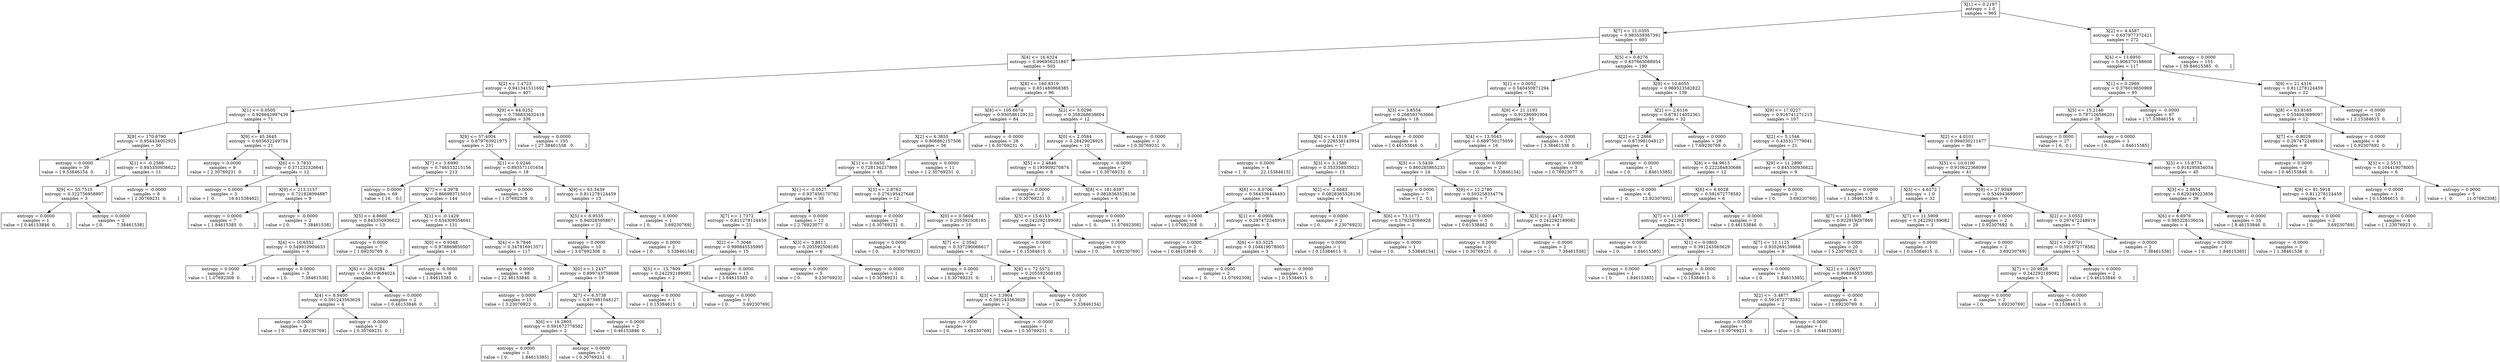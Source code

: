 digraph Tree {
0 [label="X[1] <= 0.2197\nentropy = 1.0\nsamples = 965", shape="box"] ;
1 [label="X[7] <= 11.0355\nentropy = 0.983558567391\nsamples = 693", shape="box"] ;
0 -> 1 ;
2 [label="X[4] <= 16.6324\nentropy = 0.996956251847\nsamples = 503", shape="box"] ;
1 -> 2 ;
3 [label="X[2] <= 1.4723\nentropy = 0.941341511692\nsamples = 407", shape="box"] ;
2 -> 3 ;
4 [label="X[1] <= 0.0505\nentropy = 0.928642997439\nsamples = 71", shape="box"] ;
3 -> 4 ;
5 [label="X[8] <= 170.6790\nentropy = 0.954434002925\nsamples = 50", shape="box"] ;
4 -> 5 ;
6 [label="entropy = 0.0000\nsamples = 39\nvalue = [ 9.53846154  0.        ]", shape="box"] ;
5 -> 6 ;
7 [label="X[1] <= -0.2588\nentropy = 0.845350936622\nsamples = 11", shape="box"] ;
5 -> 7 ;
8 [label="X[9] <= 55.7515\nentropy = 0.322756958897\nsamples = 3", shape="box"] ;
7 -> 8 ;
9 [label="entropy = 0.0000\nsamples = 1\nvalue = [ 0.46153846  0.        ]", shape="box"] ;
8 -> 9 ;
10 [label="entropy = 0.0000\nsamples = 2\nvalue = [ 0.          7.38461538]", shape="box"] ;
8 -> 10 ;
11 [label="entropy = -0.0000\nsamples = 8\nvalue = [ 2.30769231  0.        ]", shape="box"] ;
7 -> 11 ;
12 [label="X[9] <= 45.3645\nentropy = 0.603652249754\nsamples = 21", shape="box"] ;
4 -> 12 ;
13 [label="entropy = 0.0000\nsamples = 9\nvalue = [ 2.30769231  0.        ]", shape="box"] ;
12 -> 13 ;
14 [label="X[6] <= 3.7833\nentropy = 0.371232326641\nsamples = 12", shape="box"] ;
12 -> 14 ;
15 [label="entropy = 0.0000\nsamples = 3\nvalue = [  0.          16.61538462]", shape="box"] ;
14 -> 15 ;
16 [label="X[9] <= 213.1157\nentropy = 0.721928094887\nsamples = 9", shape="box"] ;
14 -> 16 ;
17 [label="entropy = 0.0000\nsamples = 7\nvalue = [ 1.84615385  0.        ]", shape="box"] ;
16 -> 17 ;
18 [label="entropy = -0.0000\nsamples = 2\nvalue = [ 0.          7.38461538]", shape="box"] ;
16 -> 18 ;
19 [label="X[9] <= 64.0252\nentropy = 0.756833632418\nsamples = 336", shape="box"] ;
3 -> 19 ;
20 [label="X[9] <= 57.4004\nentropy = 0.879763921975\nsamples = 231", shape="box"] ;
19 -> 20 ;
21 [label="X[7] <= 3.6990\nentropy = 0.746533215156\nsamples = 213", shape="box"] ;
20 -> 21 ;
22 [label="entropy = 0.0000\nsamples = 69\nvalue = [ 16.   0.]", shape="box"] ;
21 -> 22 ;
23 [label="X[7] <= 4.3978\nentropy = 0.866983715019\nsamples = 144", shape="box"] ;
21 -> 23 ;
24 [label="X[5] <= 4.8660\nentropy = 0.845350936622\nsamples = 13", shape="box"] ;
23 -> 24 ;
25 [label="X[4] <= 10.6552\nentropy = 0.549910904633\nsamples = 6", shape="box"] ;
24 -> 25 ;
26 [label="entropy = 0.0000\nsamples = 3\nvalue = [ 1.07692308  0.        ]", shape="box"] ;
25 -> 26 ;
27 [label="entropy = 0.0000\nsamples = 3\nvalue = [ 0.          7.38461538]", shape="box"] ;
25 -> 27 ;
28 [label="entropy = 0.0000\nsamples = 7\nvalue = [ 1.69230769  0.        ]", shape="box"] ;
24 -> 28 ;
29 [label="X[1] <= -0.1429\nentropy = 0.634309554641\nsamples = 131", shape="box"] ;
23 -> 29 ;
30 [label="X[0] <= 0.9348\nentropy = 0.978869850507\nsamples = 14", shape="box"] ;
29 -> 30 ;
31 [label="X[6] <= 26.0284\nentropy = 0.66319684024\nsamples = 6", shape="box"] ;
30 -> 31 ;
32 [label="X[4] <= 8.9400\nentropy = 0.391243563629\nsamples = 4", shape="box"] ;
31 -> 32 ;
33 [label="entropy = 0.0000\nsamples = 2\nvalue = [ 0.          3.69230769]", shape="box"] ;
32 -> 33 ;
34 [label="entropy = -0.0000\nsamples = 2\nvalue = [ 0.30769231  0.        ]", shape="box"] ;
32 -> 34 ;
35 [label="entropy = 0.0000\nsamples = 2\nvalue = [ 0.46153846  0.        ]", shape="box"] ;
31 -> 35 ;
36 [label="entropy = -0.0000\nsamples = 8\nvalue = [ 1.84615385  0.        ]", shape="box"] ;
30 -> 36 ;
37 [label="X[4] <= 9.7846\nentropy = 0.347816913571\nsamples = 117", shape="box"] ;
29 -> 37 ;
38 [label="entropy = 0.0000\nsamples = 98\nvalue = [ 22.46153846   0.        ]", shape="box"] ;
37 -> 38 ;
39 [label="X[0] <= 1.2437\nentropy = 0.899743758698\nsamples = 19", shape="box"] ;
37 -> 39 ;
40 [label="entropy = 0.0000\nsamples = 15\nvalue = [ 3.23076923  0.        ]", shape="box"] ;
39 -> 40 ;
41 [label="X[7] <= 6.5738\nentropy = 0.873981048127\nsamples = 4", shape="box"] ;
39 -> 41 ;
42 [label="X[6] <= 16.2803\nentropy = 0.591672778582\nsamples = 2", shape="box"] ;
41 -> 42 ;
43 [label="entropy = 0.0000\nsamples = 1\nvalue = [ 0.          1.84615385]", shape="box"] ;
42 -> 43 ;
44 [label="entropy = 0.0000\nsamples = 1\nvalue = [ 0.30769231  0.        ]", shape="box"] ;
42 -> 44 ;
45 [label="entropy = 0.0000\nsamples = 2\nvalue = [ 0.46153846  0.        ]", shape="box"] ;
41 -> 45 ;
46 [label="X[1] <= 0.0246\nentropy = 0.893571101654\nsamples = 18", shape="box"] ;
20 -> 46 ;
47 [label="entropy = 0.0000\nsamples = 5\nvalue = [ 1.07692308  0.        ]", shape="box"] ;
46 -> 47 ;
48 [label="X[9] <= 63.3439\nentropy = 0.811278124459\nsamples = 13", shape="box"] ;
46 -> 48 ;
49 [label="X[5] <= 6.9535\nentropy = 0.940285958671\nsamples = 12", shape="box"] ;
48 -> 49 ;
50 [label="entropy = 0.0000\nsamples = 10\nvalue = [ 3.07692308  0.        ]", shape="box"] ;
49 -> 50 ;
51 [label="entropy = 0.0000\nsamples = 2\nvalue = [ 0.          5.53846154]", shape="box"] ;
49 -> 51 ;
52 [label="entropy = 0.0000\nsamples = 1\nvalue = [ 0.          3.69230769]", shape="box"] ;
48 -> 52 ;
53 [label="entropy = 0.0000\nsamples = 105\nvalue = [ 27.38461538   0.        ]", shape="box"] ;
19 -> 53 ;
54 [label="X[8] <= 160.8319\nentropy = 0.851480868385\nsamples = 96", shape="box"] ;
2 -> 54 ;
55 [label="X[8] <= 105.6674\nentropy = 0.930586129132\nsamples = 84", shape="box"] ;
54 -> 55 ;
56 [label="X[2] <= 6.3855\nentropy = 0.806862157506\nsamples = 56", shape="box"] ;
55 -> 56 ;
57 [label="X[1] <= 0.0450\nentropy = 0.728134237869\nsamples = 45", shape="box"] ;
56 -> 57 ;
58 [label="X[1] <= -0.0527\nentropy = 0.937456170782\nsamples = 33", shape="box"] ;
57 -> 58 ;
59 [label="X[7] <= 1.7372\nentropy = 0.811278124459\nsamples = 21", shape="box"] ;
58 -> 59 ;
60 [label="X[2] <= -7.3046\nentropy = 0.998845535995\nsamples = 15", shape="box"] ;
59 -> 60 ;
61 [label="X[5] <= -15.7809\nentropy = 0.242292189082\nsamples = 2", shape="box"] ;
60 -> 61 ;
62 [label="entropy = 0.0000\nsamples = 1\nvalue = [ 0.15384615  0.        ]", shape="box"] ;
61 -> 62 ;
63 [label="entropy = 0.0000\nsamples = 1\nvalue = [ 0.          3.69230769]", shape="box"] ;
61 -> 63 ;
64 [label="entropy = -0.0000\nsamples = 13\nvalue = [ 3.84615385  0.        ]", shape="box"] ;
60 -> 64 ;
65 [label="X[3] <= 3.8813\nentropy = 0.205592508185\nsamples = 6", shape="box"] ;
59 -> 65 ;
66 [label="entropy = 0.0000\nsamples = 5\nvalue = [ 0.          9.23076923]", shape="box"] ;
65 -> 66 ;
67 [label="entropy = -0.0000\nsamples = 1\nvalue = [ 0.30769231  0.        ]", shape="box"] ;
65 -> 67 ;
68 [label="entropy = 0.0000\nsamples = 12\nvalue = [ 2.76923077  0.        ]", shape="box"] ;
58 -> 68 ;
69 [label="X[3] <= 2.8762\nentropy = 0.276195427648\nsamples = 12", shape="box"] ;
57 -> 69 ;
70 [label="entropy = 0.0000\nsamples = 2\nvalue = [ 0.30769231  0.        ]", shape="box"] ;
69 -> 70 ;
71 [label="X[0] <= 0.5604\nentropy = 0.205592508185\nsamples = 10", shape="box"] ;
69 -> 71 ;
72 [label="entropy = 0.0000\nsamples = 4\nvalue = [ 0.          9.23076923]", shape="box"] ;
71 -> 72 ;
73 [label="X[7] <= -2.3542\nentropy = 0.337290066617\nsamples = 6", shape="box"] ;
71 -> 73 ;
74 [label="entropy = 0.0000\nsamples = 2\nvalue = [ 0.30769231  0.        ]", shape="box"] ;
73 -> 74 ;
75 [label="X[8] <= 72.5572\nentropy = 0.205592508185\nsamples = 4", shape="box"] ;
73 -> 75 ;
76 [label="X[3] <= 3.3904\nentropy = 0.391243563629\nsamples = 2", shape="box"] ;
75 -> 76 ;
77 [label="entropy = 0.0000\nsamples = 1\nvalue = [ 0.          3.69230769]", shape="box"] ;
76 -> 77 ;
78 [label="entropy = -0.0000\nsamples = 1\nvalue = [ 0.30769231  0.        ]", shape="box"] ;
76 -> 78 ;
79 [label="entropy = 0.0000\nsamples = 2\nvalue = [ 0.          5.53846154]", shape="box"] ;
75 -> 79 ;
80 [label="entropy = 0.0000\nsamples = 11\nvalue = [ 2.30769231  0.        ]", shape="box"] ;
56 -> 80 ;
81 [label="entropy = -0.0000\nsamples = 28\nvalue = [ 6.30769231  0.        ]", shape="box"] ;
55 -> 81 ;
82 [label="X[2] <= 5.0296\nentropy = 0.358268638604\nsamples = 12", shape="box"] ;
54 -> 82 ;
83 [label="X[0] <= 2.0584\nentropy = 0.28429028925\nsamples = 10", shape="box"] ;
82 -> 83 ;
84 [label="X[5] <= 2.4846\nentropy = 0.195909270874\nsamples = 8", shape="box"] ;
83 -> 84 ;
85 [label="entropy = 0.0000\nsamples = 2\nvalue = [ 0.30769231  0.        ]", shape="box"] ;
84 -> 85 ;
86 [label="X[8] <= 181.6397\nentropy = 0.0828365528136\nsamples = 6", shape="box"] ;
84 -> 86 ;
87 [label="X[5] <= 15.6153\nentropy = 0.242292189082\nsamples = 2", shape="box"] ;
86 -> 87 ;
88 [label="entropy = 0.0000\nsamples = 1\nvalue = [ 0.15384615  0.        ]", shape="box"] ;
87 -> 88 ;
89 [label="entropy = 0.0000\nsamples = 1\nvalue = [ 0.          3.69230769]", shape="box"] ;
87 -> 89 ;
90 [label="entropy = 0.0000\nsamples = 4\nvalue = [  0.          11.07692308]", shape="box"] ;
86 -> 90 ;
91 [label="entropy = -0.0000\nsamples = 2\nvalue = [ 0.30769231  0.        ]", shape="box"] ;
83 -> 91 ;
92 [label="entropy = -0.0000\nsamples = 2\nvalue = [ 0.30769231  0.        ]", shape="box"] ;
82 -> 92 ;
93 [label="X[5] <= 0.8276\nentropy = 0.837663088954\nsamples = 190", shape="box"] ;
1 -> 93 ;
94 [label="X[1] <= 0.0052\nentropy = 0.540450871294\nsamples = 51", shape="box"] ;
93 -> 94 ;
95 [label="X[3] <= 3.8554\nentropy = 0.268593763666\nsamples = 18", shape="box"] ;
94 -> 95 ;
96 [label="X[6] <= 4.1319\nentropy = 0.228538143954\nsamples = 17", shape="box"] ;
95 -> 96 ;
97 [label="entropy = 0.0000\nsamples = 4\nvalue = [  0.          22.15384615]", shape="box"] ;
96 -> 97 ;
98 [label="X[3] <= 3.1588\nentropy = 0.353359335021\nsamples = 13", shape="box"] ;
96 -> 98 ;
99 [label="X[6] <= 8.0706\nentropy = 0.564336444493\nsamples = 9", shape="box"] ;
98 -> 99 ;
100 [label="entropy = 0.0000\nsamples = 4\nvalue = [ 1.07692308  0.        ]", shape="box"] ;
99 -> 100 ;
101 [label="X[1] <= -0.0904\nentropy = 0.297472248919\nsamples = 5", shape="box"] ;
99 -> 101 ;
102 [label="entropy = 0.0000\nsamples = 2\nvalue = [ 0.46153846  0.        ]", shape="box"] ;
101 -> 102 ;
103 [label="X[6] <= 63.3225\nentropy = 0.104419078005\nsamples = 3", shape="box"] ;
101 -> 103 ;
104 [label="entropy = 0.0000\nsamples = 2\nvalue = [  0.          11.07692308]", shape="box"] ;
103 -> 104 ;
105 [label="entropy = -0.0000\nsamples = 1\nvalue = [ 0.15384615  0.        ]", shape="box"] ;
103 -> 105 ;
106 [label="X[2] <= -2.6683\nentropy = 0.0828365528136\nsamples = 4", shape="box"] ;
98 -> 106 ;
107 [label="entropy = 0.0000\nsamples = 2\nvalue = [ 0.          9.23076923]", shape="box"] ;
106 -> 107 ;
108 [label="X[6] <= 73.1173\nentropy = 0.179256066928\nsamples = 2", shape="box"] ;
106 -> 108 ;
109 [label="entropy = 0.0000\nsamples = 1\nvalue = [ 0.15384615  0.        ]", shape="box"] ;
108 -> 109 ;
110 [label="entropy = 0.0000\nsamples = 1\nvalue = [ 0.          5.53846154]", shape="box"] ;
108 -> 110 ;
111 [label="entropy = -0.0000\nsamples = 1\nvalue = [ 0.46153846  0.        ]", shape="box"] ;
95 -> 111 ;
112 [label="X[9] <= 21.1193\nentropy = 0.91286991904\nsamples = 33", shape="box"] ;
94 -> 112 ;
113 [label="X[4] <= 13.5043\nentropy = 0.689750175059\nsamples = 16", shape="box"] ;
112 -> 113 ;
114 [label="X[5] <= -3.5439\nentropy = 0.860285865233\nsamples = 14", shape="box"] ;
113 -> 114 ;
115 [label="entropy = 0.0000\nsamples = 7\nvalue = [ 2.  0.]", shape="box"] ;
114 -> 115 ;
116 [label="X[9] <= 12.2780\nentropy = 0.503258334776\nsamples = 7", shape="box"] ;
114 -> 116 ;
117 [label="entropy = 0.0000\nsamples = 3\nvalue = [ 0.61538462  0.        ]", shape="box"] ;
116 -> 117 ;
118 [label="X[3] <= 2.4472\nentropy = 0.242292189082\nsamples = 4", shape="box"] ;
116 -> 118 ;
119 [label="entropy = 0.0000\nsamples = 2\nvalue = [ 0.30769231  0.        ]", shape="box"] ;
118 -> 119 ;
120 [label="entropy = -0.0000\nsamples = 2\nvalue = [ 0.          7.38461538]", shape="box"] ;
118 -> 120 ;
121 [label="entropy = 0.0000\nsamples = 2\nvalue = [ 0.          5.53846154]", shape="box"] ;
113 -> 121 ;
122 [label="entropy = -0.0000\nsamples = 17\nvalue = [ 3.38461538  0.        ]", shape="box"] ;
112 -> 122 ;
123 [label="X[9] <= 10.6055\nentropy = 0.969523582822\nsamples = 139", shape="box"] ;
93 -> 123 ;
124 [label="X[2] <= 2.6116\nentropy = 0.678114052361\nsamples = 32", shape="box"] ;
123 -> 124 ;
125 [label="X[2] <= 2.2866\nentropy = 0.873981048127\nsamples = 4", shape="box"] ;
124 -> 125 ;
126 [label="entropy = 0.0000\nsamples = 3\nvalue = [ 0.76923077  0.        ]", shape="box"] ;
125 -> 126 ;
127 [label="entropy = -0.0000\nsamples = 1\nvalue = [ 0.          1.84615385]", shape="box"] ;
125 -> 127 ;
128 [label="entropy = 0.0000\nsamples = 28\nvalue = [ 7.69230769  0.        ]", shape="box"] ;
124 -> 128 ;
129 [label="X[9] <= 17.0227\nentropy = 0.916741271213\nsamples = 107", shape="box"] ;
123 -> 129 ;
130 [label="X[2] <= 5.1546\nentropy = 0.435317779041\nsamples = 21", shape="box"] ;
129 -> 130 ;
131 [label="X[8] <= 94.9613\nentropy = 0.222284830686\nsamples = 12", shape="box"] ;
130 -> 131 ;
132 [label="entropy = 0.0000\nsamples = 6\nvalue = [  0.          12.92307692]", shape="box"] ;
131 -> 132 ;
133 [label="X[6] <= 6.6028\nentropy = 0.591672778582\nsamples = 6", shape="box"] ;
131 -> 133 ;
134 [label="X[7] <= 11.6977\nentropy = 0.242292189082\nsamples = 3", shape="box"] ;
133 -> 134 ;
135 [label="entropy = 0.0000\nsamples = 1\nvalue = [ 0.          1.84615385]", shape="box"] ;
134 -> 135 ;
136 [label="X[1] <= 0.0803\nentropy = 0.391243563629\nsamples = 2", shape="box"] ;
134 -> 136 ;
137 [label="entropy = 0.0000\nsamples = 1\nvalue = [ 0.          1.84615385]", shape="box"] ;
136 -> 137 ;
138 [label="entropy = -0.0000\nsamples = 1\nvalue = [ 0.15384615  0.        ]", shape="box"] ;
136 -> 138 ;
139 [label="entropy = -0.0000\nsamples = 3\nvalue = [ 0.46153846  0.        ]", shape="box"] ;
133 -> 139 ;
140 [label="X[9] <= 11.2890\nentropy = 0.845350936622\nsamples = 9", shape="box"] ;
130 -> 140 ;
141 [label="entropy = 0.0000\nsamples = 2\nvalue = [ 0.          3.69230769]", shape="box"] ;
140 -> 141 ;
142 [label="entropy = 0.0000\nsamples = 7\nvalue = [ 1.38461538  0.        ]", shape="box"] ;
140 -> 142 ;
143 [label="X[2] <= 4.0101\nentropy = 0.994030211477\nsamples = 86", shape="box"] ;
129 -> 143 ;
144 [label="X[5] <= 10.0100\nentropy = 0.910622368099\nsamples = 41", shape="box"] ;
143 -> 144 ;
145 [label="X[3] <= 4.6272\nentropy = 1.0\nsamples = 32", shape="box"] ;
144 -> 145 ;
146 [label="X[7] <= 12.5805\nentropy = 0.922919287869\nsamples = 29", shape="box"] ;
145 -> 146 ;
147 [label="X[7] <= 11.1125\nentropy = 0.935269139868\nsamples = 9", shape="box"] ;
146 -> 147 ;
148 [label="entropy = 0.0000\nsamples = 1\nvalue = [ 0.          1.84615385]", shape="box"] ;
147 -> 148 ;
149 [label="X[2] <= -1.0657\nentropy = 0.998845535995\nsamples = 8", shape="box"] ;
147 -> 149 ;
150 [label="X[2] <= -3.4877\nentropy = 0.591672778582\nsamples = 2", shape="box"] ;
149 -> 150 ;
151 [label="entropy = 0.0000\nsamples = 1\nvalue = [ 0.30769231  0.        ]", shape="box"] ;
150 -> 151 ;
152 [label="entropy = 0.0000\nsamples = 1\nvalue = [ 0.          1.84615385]", shape="box"] ;
150 -> 152 ;
153 [label="entropy = -0.0000\nsamples = 6\nvalue = [ 1.69230769  0.        ]", shape="box"] ;
149 -> 153 ;
154 [label="entropy = 0.0000\nsamples = 20\nvalue = [ 5.23076923  0.        ]", shape="box"] ;
146 -> 154 ;
155 [label="X[7] <= 11.5909\nentropy = 0.242292189082\nsamples = 3", shape="box"] ;
145 -> 155 ;
156 [label="entropy = 0.0000\nsamples = 1\nvalue = [ 0.15384615  0.        ]", shape="box"] ;
155 -> 156 ;
157 [label="entropy = 0.0000\nsamples = 2\nvalue = [ 0.          3.69230769]", shape="box"] ;
155 -> 157 ;
158 [label="X[9] <= 27.9548\nentropy = 0.534943699097\nsamples = 9", shape="box"] ;
144 -> 158 ;
159 [label="entropy = 0.0000\nsamples = 2\nvalue = [ 0.92307692  0.        ]", shape="box"] ;
158 -> 159 ;
160 [label="X[2] <= 3.0552\nentropy = 0.297472248919\nsamples = 7", shape="box"] ;
158 -> 160 ;
161 [label="X[2] <= 2.0701\nentropy = 0.591672778582\nsamples = 5", shape="box"] ;
160 -> 161 ;
162 [label="X[7] <= 20.9628\nentropy = 0.242292189082\nsamples = 3", shape="box"] ;
161 -> 162 ;
163 [label="entropy = 0.0000\nsamples = 2\nvalue = [ 0.          3.69230769]", shape="box"] ;
162 -> 163 ;
164 [label="entropy = -0.0000\nsamples = 1\nvalue = [ 0.15384615  0.        ]", shape="box"] ;
162 -> 164 ;
165 [label="entropy = 0.0000\nsamples = 2\nvalue = [ 0.46153846  0.        ]", shape="box"] ;
161 -> 165 ;
166 [label="entropy = 0.0000\nsamples = 2\nvalue = [ 0.          7.38461538]", shape="box"] ;
160 -> 166 ;
167 [label="X[5] <= 15.8774\nentropy = 0.918295834054\nsamples = 45", shape="box"] ;
143 -> 167 ;
168 [label="X[3] <= 2.8854\nentropy = 0.629249223856\nsamples = 39", shape="box"] ;
167 -> 168 ;
169 [label="X[6] <= 6.6976\nentropy = 0.985228136034\nsamples = 4", shape="box"] ;
168 -> 169 ;
170 [label="entropy = 0.0000\nsamples = 1\nvalue = [ 0.          1.84615385]", shape="box"] ;
169 -> 170 ;
171 [label="entropy = -0.0000\nsamples = 3\nvalue = [ 1.38461538  0.        ]", shape="box"] ;
169 -> 171 ;
172 [label="entropy = -0.0000\nsamples = 35\nvalue = [ 8.46153846  0.        ]", shape="box"] ;
168 -> 172 ;
173 [label="X[8] <= 81.5918\nentropy = 0.811278124459\nsamples = 6", shape="box"] ;
167 -> 173 ;
174 [label="entropy = 0.0000\nsamples = 2\nvalue = [ 0.          3.69230769]", shape="box"] ;
173 -> 174 ;
175 [label="entropy = 0.0000\nsamples = 4\nvalue = [ 1.23076923  0.        ]", shape="box"] ;
173 -> 175 ;
176 [label="X[2] <= 4.4587\nentropy = 0.637977372421\nsamples = 272", shape="box"] ;
0 -> 176 ;
177 [label="X[4] <= 13.6950\nentropy = 0.906370188608\nsamples = 117", shape="box"] ;
176 -> 177 ;
178 [label="X[1] <= 0.2969\nentropy = 0.376019850969\nsamples = 95", shape="box"] ;
177 -> 178 ;
179 [label="X[5] <= 15.2146\nentropy = 0.787126586201\nsamples = 28", shape="box"] ;
178 -> 179 ;
180 [label="entropy = 0.0000\nsamples = 27\nvalue = [ 6.  0.]", shape="box"] ;
179 -> 180 ;
181 [label="entropy = 0.0000\nsamples = 1\nvalue = [ 0.          1.84615385]", shape="box"] ;
179 -> 181 ;
182 [label="entropy = -0.0000\nsamples = 67\nvalue = [ 17.53846154   0.        ]", shape="box"] ;
178 -> 182 ;
183 [label="X[9] <= 21.4316\nentropy = 0.811278124459\nsamples = 22", shape="box"] ;
177 -> 183 ;
184 [label="X[8] <= 63.8165\nentropy = 0.534943699097\nsamples = 12", shape="box"] ;
183 -> 184 ;
185 [label="X[7] <= -0.8029\nentropy = 0.297472248919\nsamples = 8", shape="box"] ;
184 -> 185 ;
186 [label="entropy = 0.0000\nsamples = 2\nvalue = [ 0.46153846  0.        ]", shape="box"] ;
185 -> 186 ;
187 [label="X[3] <= 2.5515\nentropy = 0.104419078005\nsamples = 6", shape="box"] ;
185 -> 187 ;
188 [label="entropy = 0.0000\nsamples = 1\nvalue = [ 0.15384615  0.        ]", shape="box"] ;
187 -> 188 ;
189 [label="entropy = 0.0000\nsamples = 5\nvalue = [  0.          11.07692308]", shape="box"] ;
187 -> 189 ;
190 [label="entropy = -0.0000\nsamples = 4\nvalue = [ 0.92307692  0.        ]", shape="box"] ;
184 -> 190 ;
191 [label="entropy = -0.0000\nsamples = 10\nvalue = [ 2.15384615  0.        ]", shape="box"] ;
183 -> 191 ;
192 [label="entropy = 0.0000\nsamples = 155\nvalue = [ 39.84615385   0.        ]", shape="box"] ;
176 -> 192 ;
}